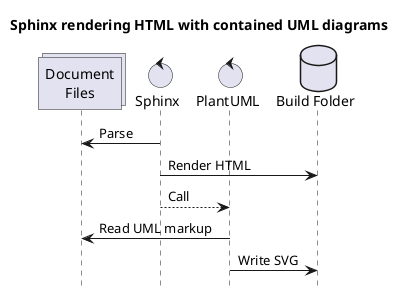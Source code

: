 @startuml
title Sphinx rendering HTML with contained UML diagrams
hide footbox

collections "Document\nFiles" as docs
control Sphinx as sphinx
control PlantUML as puml
database "Build Folder" as build

docs <- sphinx : Parse
sphinx -> build : Render HTML

sphinx --> puml :  Call
docs <- puml : Read UML markup
puml -> build : Write SVG
@enduml
